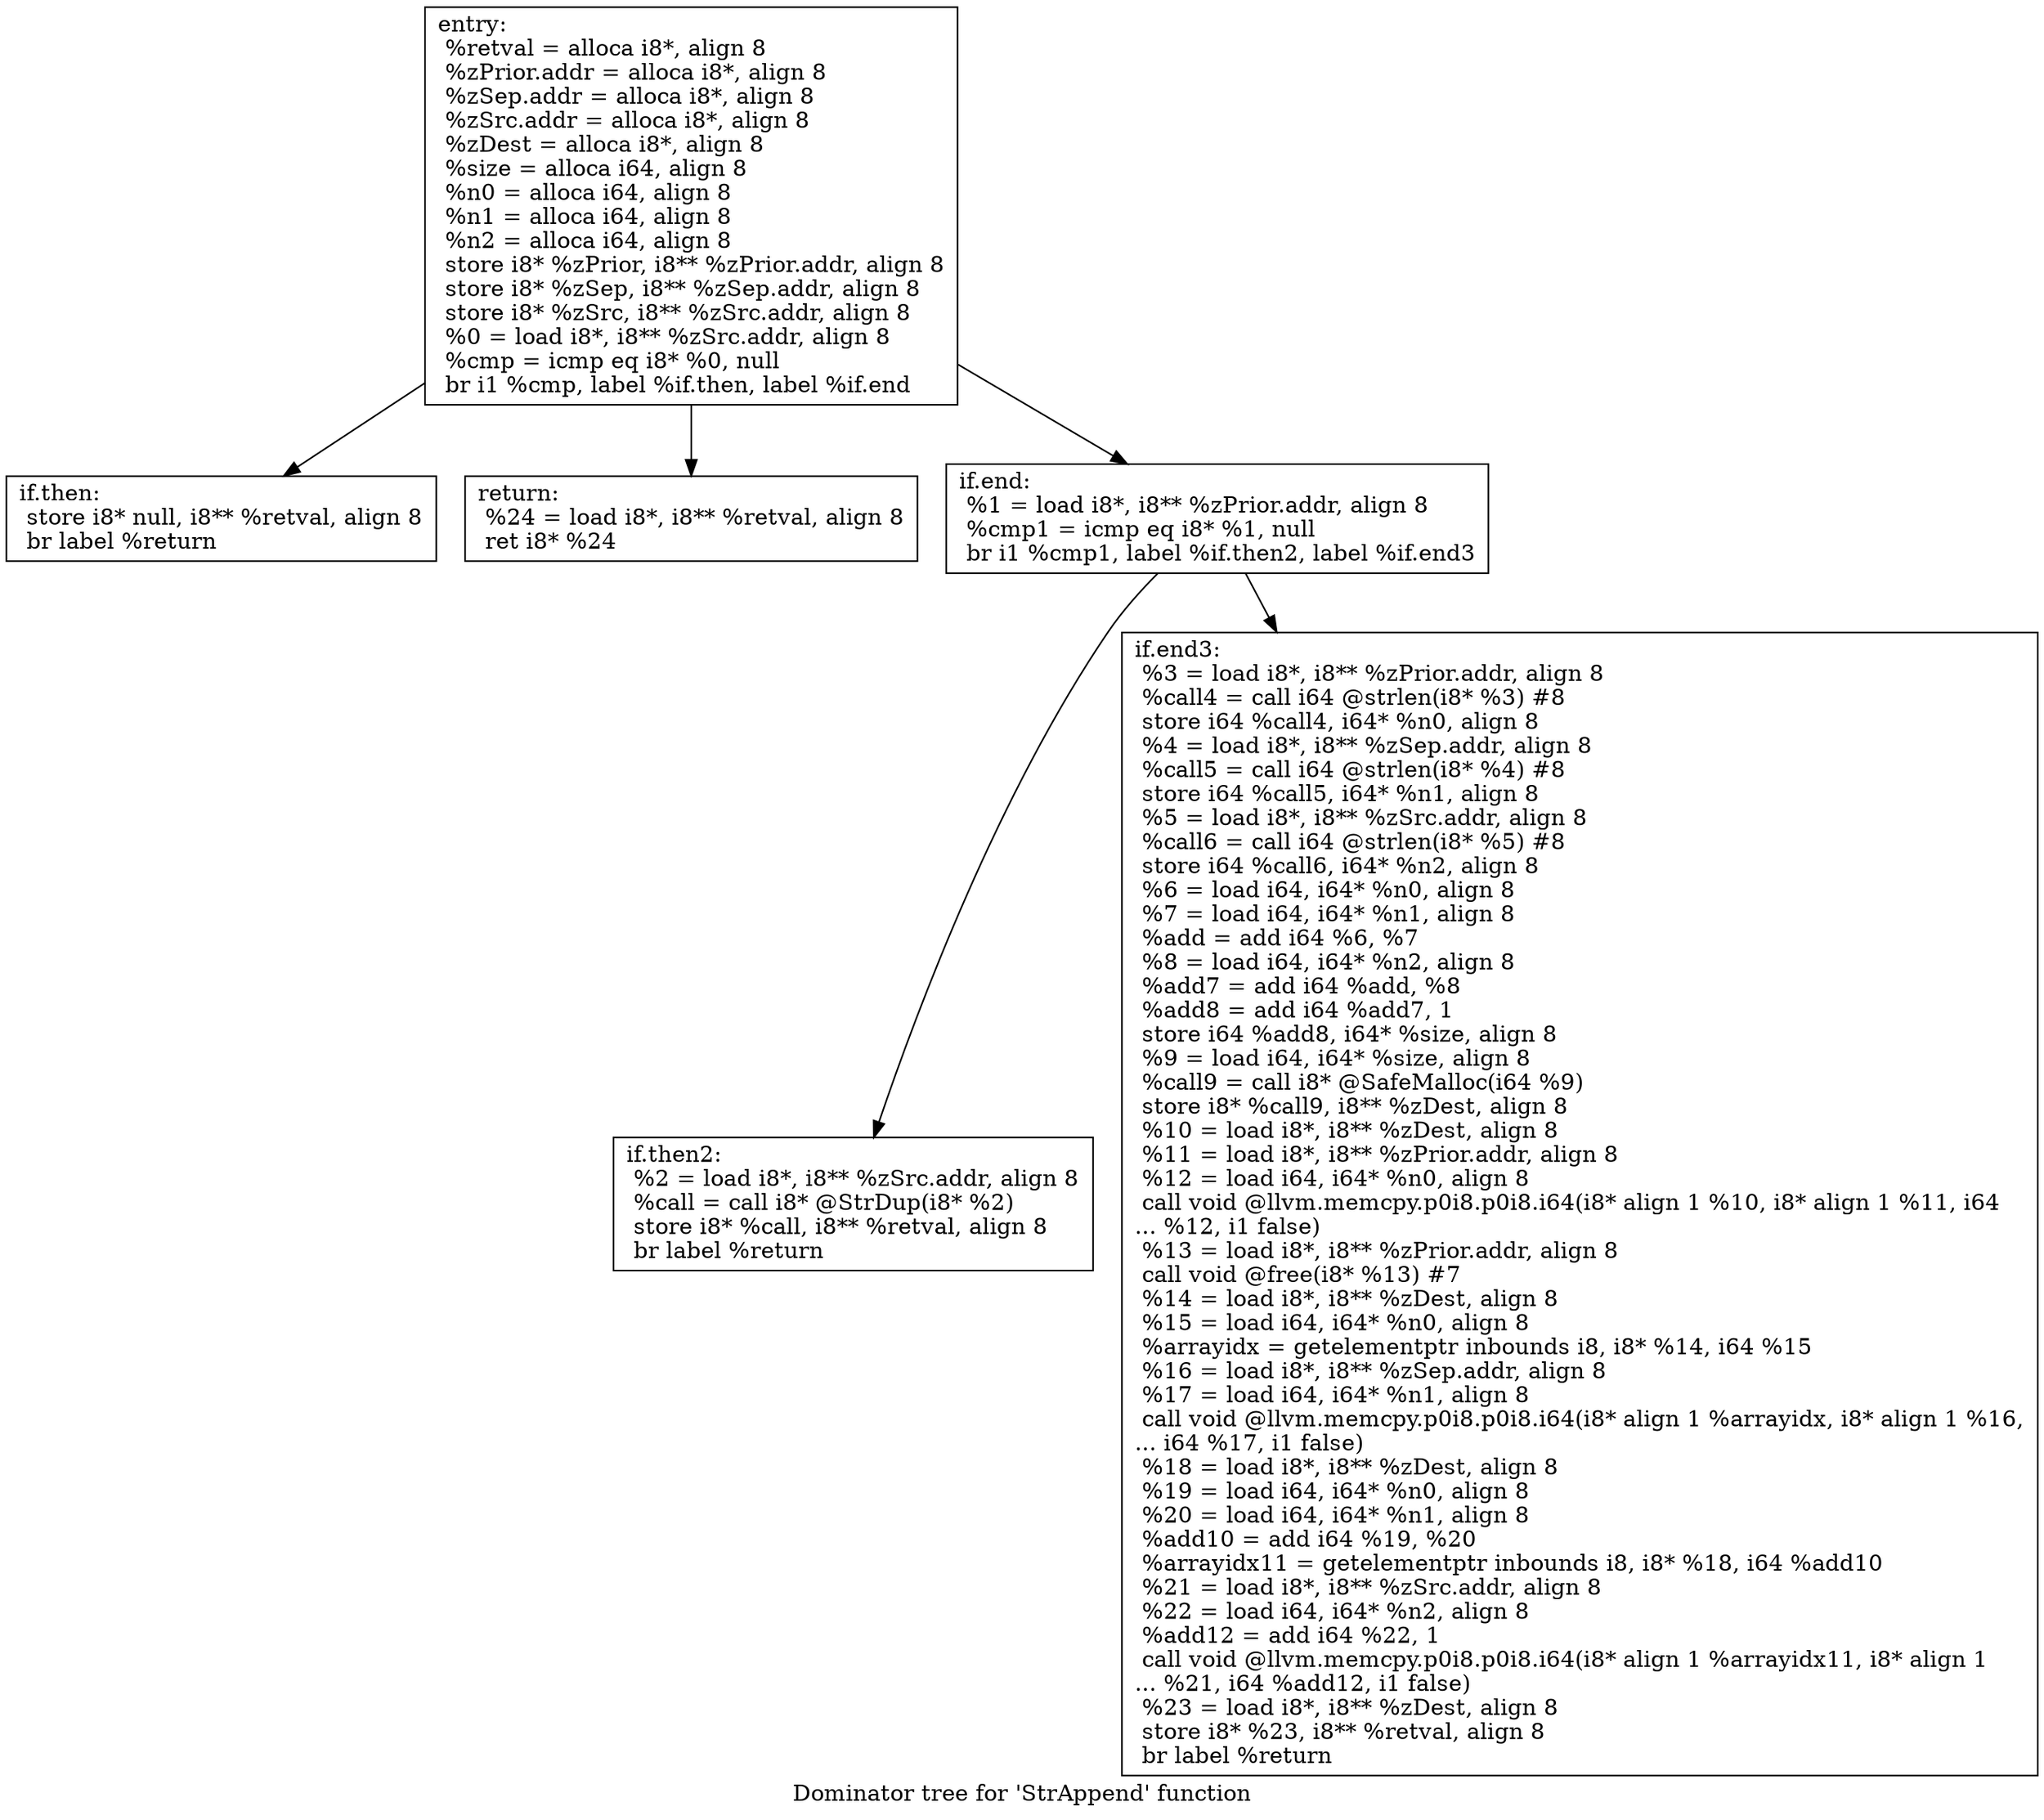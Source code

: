 digraph "Dominator tree for 'StrAppend' function" {
	label="Dominator tree for 'StrAppend' function";

	Node0xb75ae0 [shape=record,label="{entry:\l  %retval = alloca i8*, align 8\l  %zPrior.addr = alloca i8*, align 8\l  %zSep.addr = alloca i8*, align 8\l  %zSrc.addr = alloca i8*, align 8\l  %zDest = alloca i8*, align 8\l  %size = alloca i64, align 8\l  %n0 = alloca i64, align 8\l  %n1 = alloca i64, align 8\l  %n2 = alloca i64, align 8\l  store i8* %zPrior, i8** %zPrior.addr, align 8\l  store i8* %zSep, i8** %zSep.addr, align 8\l  store i8* %zSrc, i8** %zSrc.addr, align 8\l  %0 = load i8*, i8** %zSrc.addr, align 8\l  %cmp = icmp eq i8* %0, null\l  br i1 %cmp, label %if.then, label %if.end\l}"];
	Node0xb75ae0 -> Node0xcf8370;
	Node0xb75ae0 -> Node0xd00660;
	Node0xb75ae0 -> Node0xc82840;
	Node0xcf8370 [shape=record,label="{if.then:                                          \l  store i8* null, i8** %retval, align 8\l  br label %return\l}"];
	Node0xd00660 [shape=record,label="{return:                                           \l  %24 = load i8*, i8** %retval, align 8\l  ret i8* %24\l}"];
	Node0xc82840 [shape=record,label="{if.end:                                           \l  %1 = load i8*, i8** %zPrior.addr, align 8\l  %cmp1 = icmp eq i8* %1, null\l  br i1 %cmp1, label %if.then2, label %if.end3\l}"];
	Node0xc82840 -> Node0xc71610;
	Node0xc82840 -> Node0xc66560;
	Node0xc71610 [shape=record,label="{if.then2:                                         \l  %2 = load i8*, i8** %zSrc.addr, align 8\l  %call = call i8* @StrDup(i8* %2)\l  store i8* %call, i8** %retval, align 8\l  br label %return\l}"];
	Node0xc66560 [shape=record,label="{if.end3:                                          \l  %3 = load i8*, i8** %zPrior.addr, align 8\l  %call4 = call i64 @strlen(i8* %3) #8\l  store i64 %call4, i64* %n0, align 8\l  %4 = load i8*, i8** %zSep.addr, align 8\l  %call5 = call i64 @strlen(i8* %4) #8\l  store i64 %call5, i64* %n1, align 8\l  %5 = load i8*, i8** %zSrc.addr, align 8\l  %call6 = call i64 @strlen(i8* %5) #8\l  store i64 %call6, i64* %n2, align 8\l  %6 = load i64, i64* %n0, align 8\l  %7 = load i64, i64* %n1, align 8\l  %add = add i64 %6, %7\l  %8 = load i64, i64* %n2, align 8\l  %add7 = add i64 %add, %8\l  %add8 = add i64 %add7, 1\l  store i64 %add8, i64* %size, align 8\l  %9 = load i64, i64* %size, align 8\l  %call9 = call i8* @SafeMalloc(i64 %9)\l  store i8* %call9, i8** %zDest, align 8\l  %10 = load i8*, i8** %zDest, align 8\l  %11 = load i8*, i8** %zPrior.addr, align 8\l  %12 = load i64, i64* %n0, align 8\l  call void @llvm.memcpy.p0i8.p0i8.i64(i8* align 1 %10, i8* align 1 %11, i64\l... %12, i1 false)\l  %13 = load i8*, i8** %zPrior.addr, align 8\l  call void @free(i8* %13) #7\l  %14 = load i8*, i8** %zDest, align 8\l  %15 = load i64, i64* %n0, align 8\l  %arrayidx = getelementptr inbounds i8, i8* %14, i64 %15\l  %16 = load i8*, i8** %zSep.addr, align 8\l  %17 = load i64, i64* %n1, align 8\l  call void @llvm.memcpy.p0i8.p0i8.i64(i8* align 1 %arrayidx, i8* align 1 %16,\l... i64 %17, i1 false)\l  %18 = load i8*, i8** %zDest, align 8\l  %19 = load i64, i64* %n0, align 8\l  %20 = load i64, i64* %n1, align 8\l  %add10 = add i64 %19, %20\l  %arrayidx11 = getelementptr inbounds i8, i8* %18, i64 %add10\l  %21 = load i8*, i8** %zSrc.addr, align 8\l  %22 = load i64, i64* %n2, align 8\l  %add12 = add i64 %22, 1\l  call void @llvm.memcpy.p0i8.p0i8.i64(i8* align 1 %arrayidx11, i8* align 1\l... %21, i64 %add12, i1 false)\l  %23 = load i8*, i8** %zDest, align 8\l  store i8* %23, i8** %retval, align 8\l  br label %return\l}"];
}
